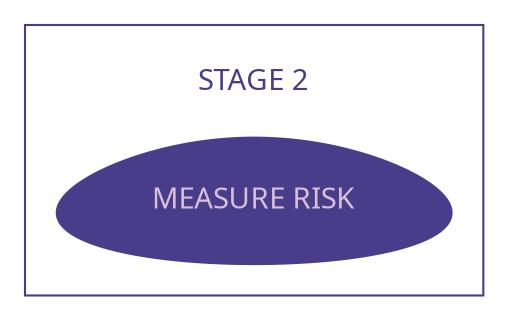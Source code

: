 digraph {
    node [shape=egg color="slateblue" fontcolor="thistle" fontname="Avenir"  style=filled margin=0.2];
    bgcolor="transparent"
    subgraph cluster_a {
        fontname="Avenir" shape=egg color="darkslateblue" fontcolor="darkslateblue" margin=15;
        label="\nSTAGE 2\l";
        "MEASURE RISK\l" [color="darkslateblue"];
    }
}
